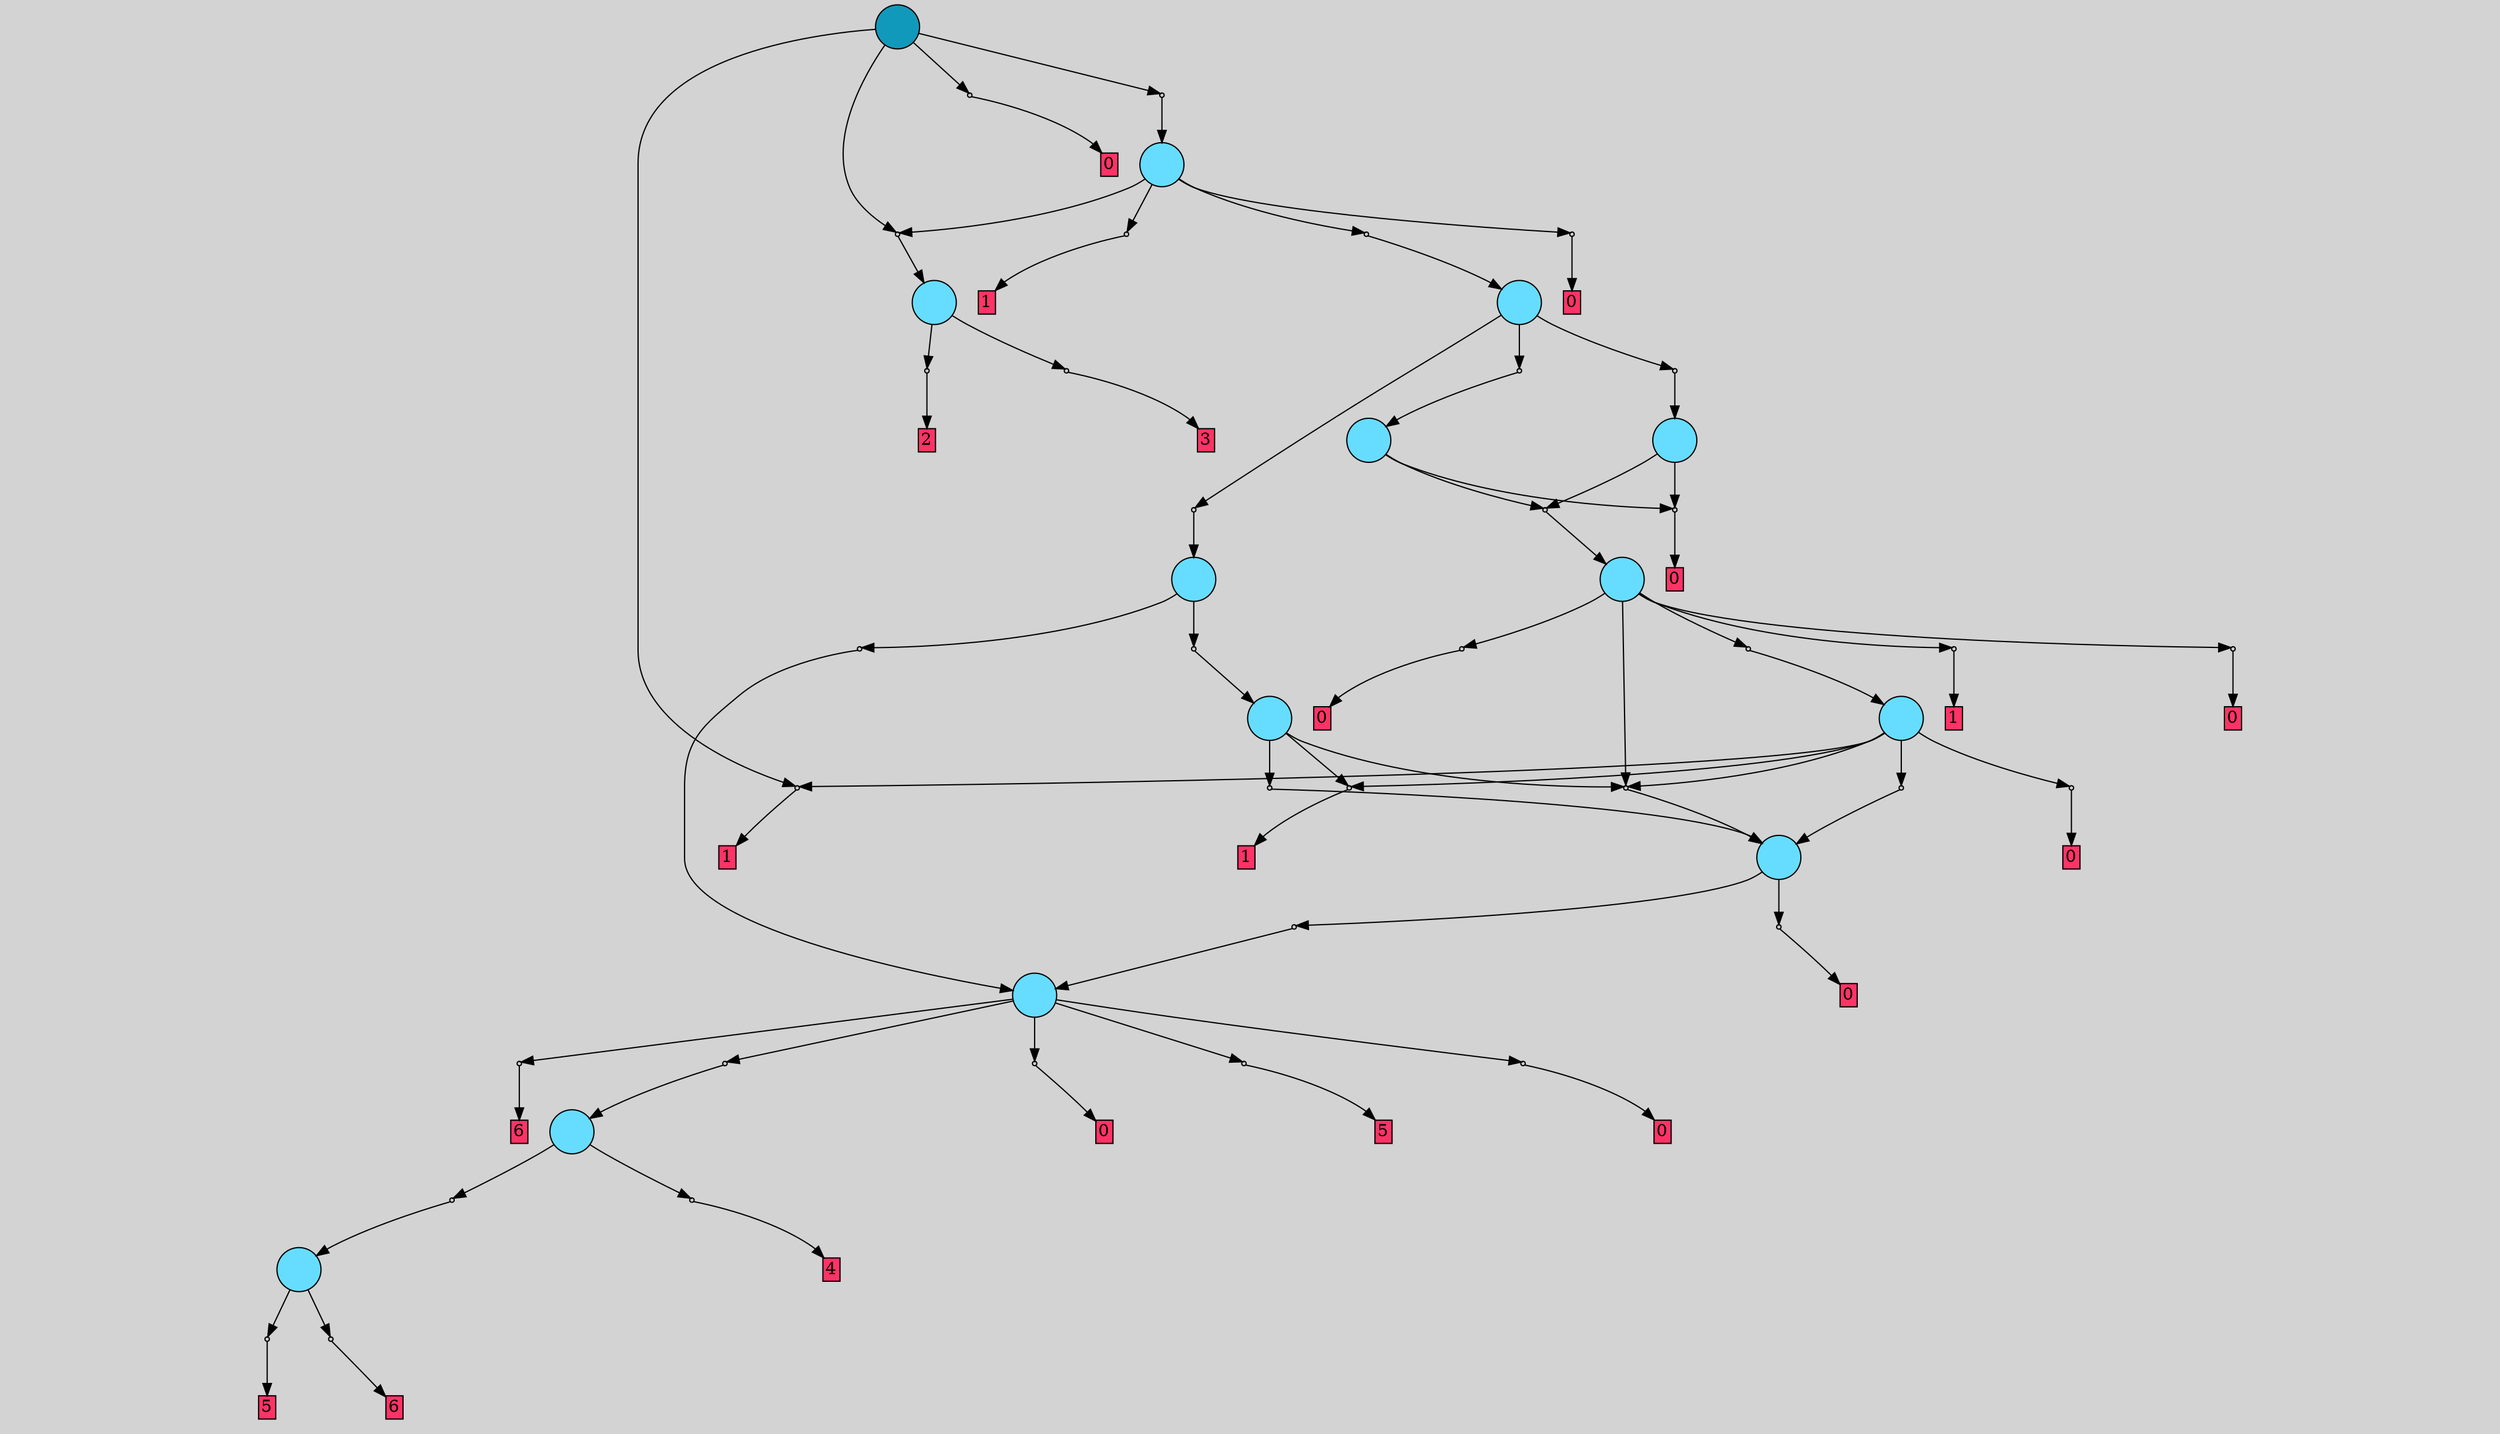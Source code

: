 // File exported with GEGELATI v1.3.1
// On the 2024-04-17 17:25:39
// With the File::TPGGraphDotExporter
digraph{
	graph[pad = "0.212, 0.055" bgcolor = lightgray]
	node[shape=circle style = filled label = ""]
		T0 [fillcolor="#66ddff"]
		T1 [fillcolor="#66ddff"]
		T2 [fillcolor="#66ddff"]
		T3 [fillcolor="#66ddff"]
		T4 [fillcolor="#66ddff"]
		T5 [fillcolor="#66ddff"]
		T6 [fillcolor="#66ddff"]
		T7 [fillcolor="#66ddff"]
		T8 [fillcolor="#66ddff"]
		T9 [fillcolor="#66ddff"]
		T10 [fillcolor="#66ddff"]
		T11 [fillcolor="#66ddff"]
		T12 [fillcolor="#66ddff"]
		T13 [fillcolor="#1199bb"]
		P0 [fillcolor="#cccccc" shape=point] //
		I0 [shape=box style=invis label="1|0&2|2#3|3#2|4#0|5&#92;n"]
		P0 -> I0[style=invis]
		A0 [fillcolor="#ff3366" shape=box margin=0.03 width=0 height=0 label="2"]
		T0 -> P0 -> A0
		P1 [fillcolor="#cccccc" shape=point] //
		I1 [shape=box style=invis label="2|0&1|4#4|6#2|6#0|7&#92;n"]
		P1 -> I1[style=invis]
		A1 [fillcolor="#ff3366" shape=box margin=0.03 width=0 height=0 label="3"]
		T0 -> P1 -> A1
		P2 [fillcolor="#cccccc" shape=point] //
		I2 [shape=box style=invis label="1|0&0|5#3|2#2|4#3|0&#92;n"]
		P2 -> I2[style=invis]
		A2 [fillcolor="#ff3366" shape=box margin=0.03 width=0 height=0 label="5"]
		T1 -> P2 -> A2
		P3 [fillcolor="#cccccc" shape=point] //
		I3 [shape=box style=invis label=""]
		P3 -> I3[style=invis]
		A3 [fillcolor="#ff3366" shape=box margin=0.03 width=0 height=0 label="6"]
		T1 -> P3 -> A3
		P4 [fillcolor="#cccccc" shape=point] //
		I4 [shape=box style=invis label="6|2&2|0#3|3#1|0#4|3&#92;n2|0&3|7#0|2#3|4#3|1&#92;n"]
		P4 -> I4[style=invis]
		T2 -> P4 -> T1
		P5 [fillcolor="#cccccc" shape=point] //
		I5 [shape=box style=invis label="1|0&4|3#2|6#2|3#1|5&#92;n"]
		P5 -> I5[style=invis]
		A4 [fillcolor="#ff3366" shape=box margin=0.03 width=0 height=0 label="4"]
		T2 -> P5 -> A4
		P6 [fillcolor="#cccccc" shape=point] //
		I6 [shape=box style=invis label="3|0&3|6#2|2#0|2#3|3&#92;n"]
		P6 -> I6[style=invis]
		A5 [fillcolor="#ff3366" shape=box margin=0.03 width=0 height=0 label="6"]
		T3 -> P6 -> A5
		P7 [fillcolor="#cccccc" shape=point] //
		I7 [shape=box style=invis label="6|0&1|6#3|6#1|2#3|0&#92;n"]
		P7 -> I7[style=invis]
		T3 -> P7 -> T2
		P8 [fillcolor="#cccccc" shape=point] //
		I8 [shape=box style=invis label="2|0&3|1#2|6#0|6#0|6&#92;n"]
		P8 -> I8[style=invis]
		A6 [fillcolor="#ff3366" shape=box margin=0.03 width=0 height=0 label="0"]
		T3 -> P8 -> A6
		P9 [fillcolor="#cccccc" shape=point] //
		I9 [shape=box style=invis label="1|0&0|5#3|2#2|4#3|0&#92;n"]
		P9 -> I9[style=invis]
		A7 [fillcolor="#ff3366" shape=box margin=0.03 width=0 height=0 label="5"]
		T3 -> P9 -> A7
		P10 [fillcolor="#cccccc" shape=point] //
		I10 [shape=box style=invis label="4|0&3|7#4|1#3|7#2|4&#92;n"]
		P10 -> I10[style=invis]
		A8 [fillcolor="#ff3366" shape=box margin=0.03 width=0 height=0 label="0"]
		T3 -> P10 -> A8
		P11 [fillcolor="#cccccc" shape=point] //
		I11 [shape=box style=invis label="2|0&1|1#2|7#0|0#0|6&#92;n"]
		P11 -> I11[style=invis]
		A9 [fillcolor="#ff3366" shape=box margin=0.03 width=0 height=0 label="0"]
		T4 -> P11 -> A9
		P12 [fillcolor="#cccccc" shape=point] //
		I12 [shape=box style=invis label="6|0&4|6#3|6#1|2#3|1&#92;n"]
		P12 -> I12[style=invis]
		T4 -> P12 -> T3
		P13 [fillcolor="#cccccc" shape=point] //
		I13 [shape=box style=invis label="6|7&1|3#1|3#1|7#2|5&#92;n7|0&2|2#0|1#0|7#4|1&#92;n"]
		P13 -> I13[style=invis]
		A10 [fillcolor="#ff3366" shape=box margin=0.03 width=0 height=0 label="0"]
		T5 -> P13 -> A10
		P14 [fillcolor="#cccccc" shape=point] //
		I14 [shape=box style=invis label="6|0&4|6#3|6#1|5#3|1&#92;n"]
		P14 -> I14[style=invis]
		T5 -> P14 -> T4
		P15 [fillcolor="#cccccc" shape=point] //
		I15 [shape=box style=invis label="6|7&2|2#0|5#0|1#1|7&#92;n7|0&2|0#4|7#4|2#0|7&#92;n"]
		P15 -> I15[style=invis]
		A11 [fillcolor="#ff3366" shape=box margin=0.03 width=0 height=0 label="1"]
		T5 -> P15 -> A11
		P16 [fillcolor="#cccccc" shape=point] //
		I16 [shape=box style=invis label="6|0&2|5#2|7#2|7#2|3&#92;n"]
		P16 -> I16[style=invis]
		A12 [fillcolor="#ff3366" shape=box margin=0.03 width=0 height=0 label="1"]
		T5 -> P16 -> A12
		P17 [fillcolor="#cccccc" shape=point] //
		I17 [shape=box style=invis label="3|0&3|2#0|5#2|2#2|7&#92;n"]
		P17 -> I17[style=invis]
		T5 -> P17 -> T4
		P18 [fillcolor="#cccccc" shape=point] //
		I18 [shape=box style=invis label="6|0&4|6#3|6#1|6#3|1&#92;n"]
		P18 -> I18[style=invis]
		T6 -> P18 -> T4
		T6 -> P15
		T6 -> P17
		P19 [fillcolor="#cccccc" shape=point] //
		I19 [shape=box style=invis label="6|0&4|6#3|6#1|6#3|1&#92;n"]
		P19 -> I19[style=invis]
		T7 -> P19 -> T6
		P20 [fillcolor="#cccccc" shape=point] //
		I20 [shape=box style=invis label="2|2&2|0#2|7#3|1#0|7&#92;n6|0&0|2#2|6#1|6#0|1&#92;n"]
		P20 -> I20[style=invis]
		T7 -> P20 -> T3
		T8 -> P17
		P21 [fillcolor="#cccccc" shape=point] //
		I21 [shape=box style=invis label="7|5&2|0#3|1#3|7#2|2&#92;n6|0&0|5#2|6#3|1#1|7&#92;n"]
		P21 -> I21[style=invis]
		T8 -> P21 -> T5
		P22 [fillcolor="#cccccc" shape=point] //
		I22 [shape=box style=invis label="6|0&1|3#1|1#2|2#2|2&#92;n"]
		P22 -> I22[style=invis]
		A13 [fillcolor="#ff3366" shape=box margin=0.03 width=0 height=0 label="1"]
		T8 -> P22 -> A13
		P23 [fillcolor="#cccccc" shape=point] //
		I23 [shape=box style=invis label="6|0&3|1#1|0#0|7#1|5&#92;n2|0&0|0#3|0#0|1#1|0&#92;n"]
		P23 -> I23[style=invis]
		A14 [fillcolor="#ff3366" shape=box margin=0.03 width=0 height=0 label="0"]
		T8 -> P23 -> A14
		P24 [fillcolor="#cccccc" shape=point] //
		I24 [shape=box style=invis label="6|0&3|4#2|6#2|6#0|1&#92;n"]
		P24 -> I24[style=invis]
		A15 [fillcolor="#ff3366" shape=box margin=0.03 width=0 height=0 label="0"]
		T8 -> P24 -> A15
		P25 [fillcolor="#cccccc" shape=point] //
		I25 [shape=box style=invis label="7|5&2|0#3|7#3|7#1|2&#92;n6|0&0|5#2|6#3|1#1|7&#92;n"]
		P25 -> I25[style=invis]
		T9 -> P25 -> T8
		P26 [fillcolor="#cccccc" shape=point] //
		I26 [shape=box style=invis label="6|0&2|6#2|4#1|2#1|5&#92;n"]
		P26 -> I26[style=invis]
		A16 [fillcolor="#ff3366" shape=box margin=0.03 width=0 height=0 label="0"]
		T9 -> P26 -> A16
		T10 -> P25
		T10 -> P26
		P27 [fillcolor="#cccccc" shape=point] //
		I27 [shape=box style=invis label="7|5&2|0#3|1#3|7#1|2&#92;n6|0&0|5#2|6#3|1#1|1&#92;n"]
		P27 -> I27[style=invis]
		T11 -> P27 -> T7
		P28 [fillcolor="#cccccc" shape=point] //
		I28 [shape=box style=invis label="3|0&1|3#0|4#0|7#4|4&#92;n"]
		P28 -> I28[style=invis]
		T11 -> P28 -> T10
		P29 [fillcolor="#cccccc" shape=point] //
		I29 [shape=box style=invis label="2|5&2|0#3|1#3|7#1|2&#92;n6|0&0|5#2|6#3|1#1|7&#92;n"]
		P29 -> I29[style=invis]
		T11 -> P29 -> T9
		P30 [fillcolor="#cccccc" shape=point] //
		I30 [shape=box style=invis label="6|0&2|4#2|7#2|7#2|3&#92;n"]
		P30 -> I30[style=invis]
		A17 [fillcolor="#ff3366" shape=box margin=0.03 width=0 height=0 label="1"]
		T12 -> P30 -> A17
		P31 [fillcolor="#cccccc" shape=point] //
		I31 [shape=box style=invis label="6|0&4|0#2|1#3|2#0|7&#92;n"]
		P31 -> I31[style=invis]
		T12 -> P31 -> T11
		P32 [fillcolor="#cccccc" shape=point] //
		I32 [shape=box style=invis label="6|0&3|4#2|6#2|6#0|1&#92;n"]
		P32 -> I32[style=invis]
		A18 [fillcolor="#ff3366" shape=box margin=0.03 width=0 height=0 label="0"]
		T12 -> P32 -> A18
		P33 [fillcolor="#cccccc" shape=point] //
		I33 [shape=box style=invis label="6|0&3|2#2|6#0|6#0|1&#92;n"]
		P33 -> I33[style=invis]
		T12 -> P33 -> T0
		P34 [fillcolor="#cccccc" shape=point] //
		I34 [shape=box style=invis label="6|0&3|4#2|6#2|6#0|1&#92;n"]
		P34 -> I34[style=invis]
		A19 [fillcolor="#ff3366" shape=box margin=0.03 width=0 height=0 label="0"]
		T13 -> P34 -> A19
		T13 -> P33
		T13 -> P16
		P35 [fillcolor="#cccccc" shape=point] //
		I35 [shape=box style=invis label="7|5&2|0#3|7#3|7#1|2&#92;n6|0&0|5#2|6#3|1#1|7&#92;n"]
		P35 -> I35[style=invis]
		T13 -> P35 -> T12
		{ rank= same T13 }
}
